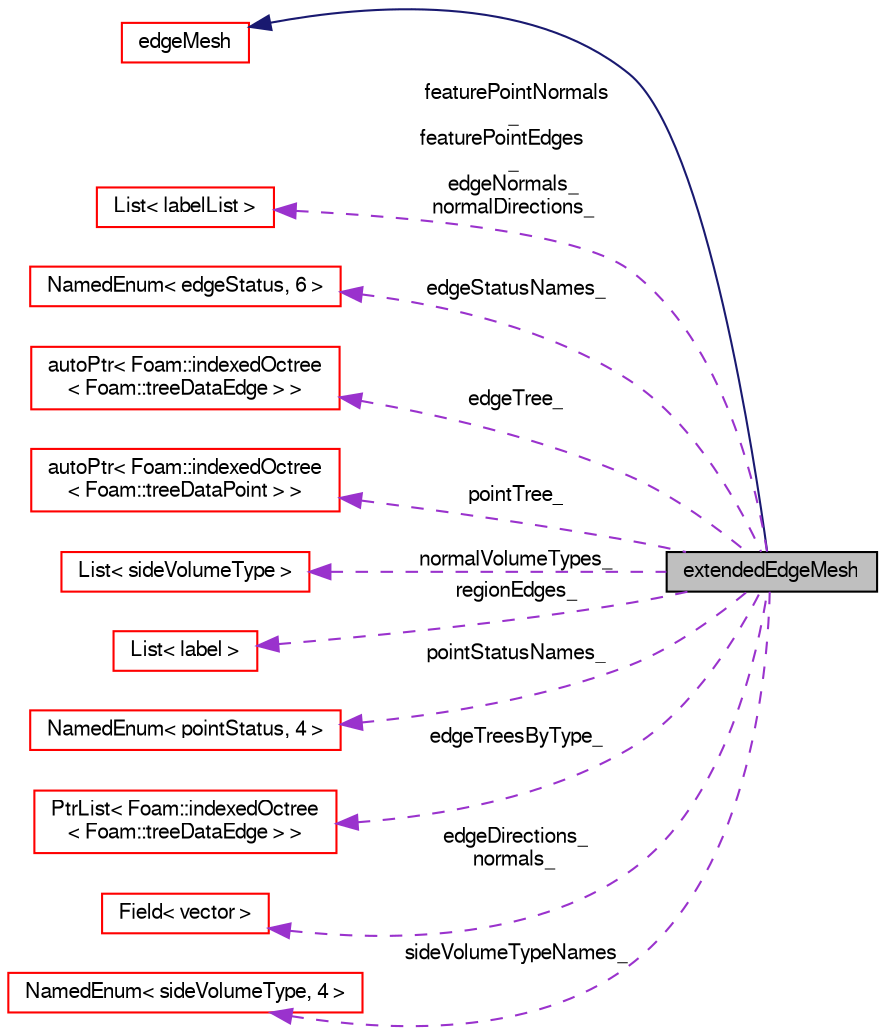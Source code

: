 digraph "extendedEdgeMesh"
{
  bgcolor="transparent";
  edge [fontname="FreeSans",fontsize="10",labelfontname="FreeSans",labelfontsize="10"];
  node [fontname="FreeSans",fontsize="10",shape=record];
  rankdir="LR";
  Node5 [label="extendedEdgeMesh",height=0.2,width=0.4,color="black", fillcolor="grey75", style="filled", fontcolor="black"];
  Node6 -> Node5 [dir="back",color="midnightblue",fontsize="10",style="solid",fontname="FreeSans"];
  Node6 [label="edgeMesh",height=0.2,width=0.4,color="red",URL="$a21754.html",tooltip="Points connected by edges. "];
  Node11 -> Node5 [dir="back",color="darkorchid3",fontsize="10",style="dashed",label=" featurePointNormals\l_\nfeaturePointEdges\l_\nedgeNormals_\nnormalDirections_" ,fontname="FreeSans"];
  Node11 [label="List\< labelList \>",height=0.2,width=0.4,color="red",URL="$a25694.html"];
  Node15 -> Node5 [dir="back",color="darkorchid3",fontsize="10",style="dashed",label=" edgeStatusNames_" ,fontname="FreeSans"];
  Node15 [label="NamedEnum\< edgeStatus, 6 \>",height=0.2,width=0.4,color="red",URL="$a25998.html"];
  Node20 -> Node5 [dir="back",color="darkorchid3",fontsize="10",style="dashed",label=" edgeTree_" ,fontname="FreeSans"];
  Node20 [label="autoPtr\< Foam::indexedOctree\l\< Foam::treeDataEdge \> \>",height=0.2,width=0.4,color="red",URL="$a25958.html"];
  Node22 -> Node5 [dir="back",color="darkorchid3",fontsize="10",style="dashed",label=" pointTree_" ,fontname="FreeSans"];
  Node22 [label="autoPtr\< Foam::indexedOctree\l\< Foam::treeDataPoint \> \>",height=0.2,width=0.4,color="red",URL="$a25958.html"];
  Node23 -> Node5 [dir="back",color="darkorchid3",fontsize="10",style="dashed",label=" normalVolumeTypes_" ,fontname="FreeSans"];
  Node23 [label="List\< sideVolumeType \>",height=0.2,width=0.4,color="red",URL="$a25694.html"];
  Node25 -> Node5 [dir="back",color="darkorchid3",fontsize="10",style="dashed",label=" regionEdges_" ,fontname="FreeSans"];
  Node25 [label="List\< label \>",height=0.2,width=0.4,color="red",URL="$a25694.html"];
  Node27 -> Node5 [dir="back",color="darkorchid3",fontsize="10",style="dashed",label=" pointStatusNames_" ,fontname="FreeSans"];
  Node27 [label="NamedEnum\< pointStatus, 4 \>",height=0.2,width=0.4,color="red",URL="$a25998.html"];
  Node28 -> Node5 [dir="back",color="darkorchid3",fontsize="10",style="dashed",label=" edgeTreesByType_" ,fontname="FreeSans"];
  Node28 [label="PtrList\< Foam::indexedOctree\l\< Foam::treeDataEdge \> \>",height=0.2,width=0.4,color="red",URL="$a25914.html"];
  Node30 -> Node5 [dir="back",color="darkorchid3",fontsize="10",style="dashed",label=" edgeDirections_\nnormals_" ,fontname="FreeSans"];
  Node30 [label="Field\< vector \>",height=0.2,width=0.4,color="red",URL="$a26466.html"];
  Node38 -> Node5 [dir="back",color="darkorchid3",fontsize="10",style="dashed",label=" sideVolumeTypeNames_" ,fontname="FreeSans"];
  Node38 [label="NamedEnum\< sideVolumeType, 4 \>",height=0.2,width=0.4,color="red",URL="$a25998.html"];
}
